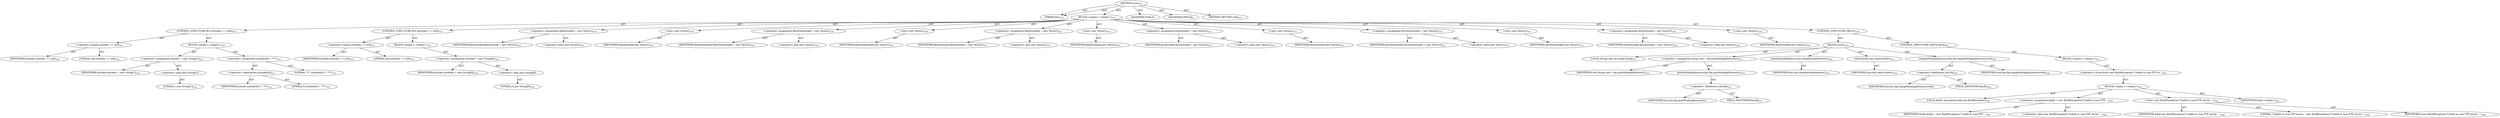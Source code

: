 digraph "scan" {  
"111669149697" [label = <(METHOD,scan)<SUB>219</SUB>> ]
"115964116992" [label = <(PARAM,this)<SUB>219</SUB>> ]
"25769803777" [label = <(BLOCK,&lt;empty&gt;,&lt;empty&gt;)<SUB>219</SUB>> ]
"47244640256" [label = <(CONTROL_STRUCTURE,IF,if (includes == null))<SUB>220</SUB>> ]
"30064771096" [label = <(&lt;operator&gt;.equals,includes == null)<SUB>220</SUB>> ]
"68719476934" [label = <(IDENTIFIER,includes,includes == null)<SUB>220</SUB>> ]
"90194313222" [label = <(LITERAL,null,includes == null)<SUB>220</SUB>> ]
"25769803778" [label = <(BLOCK,&lt;empty&gt;,&lt;empty&gt;)<SUB>220</SUB>> ]
"30064771097" [label = <(&lt;operator&gt;.assignment,includes = new String[1])<SUB>222</SUB>> ]
"68719476935" [label = <(IDENTIFIER,includes,includes = new String[1])<SUB>222</SUB>> ]
"30064771098" [label = <(&lt;operator&gt;.alloc,new String[1])> ]
"90194313223" [label = <(LITERAL,1,new String[1])<SUB>222</SUB>> ]
"30064771099" [label = <(&lt;operator&gt;.assignment,includes[0] = &quot;**&quot;)<SUB>223</SUB>> ]
"30064771100" [label = <(&lt;operator&gt;.indexAccess,includes[0])<SUB>223</SUB>> ]
"68719476936" [label = <(IDENTIFIER,includes,includes[0] = &quot;**&quot;)<SUB>223</SUB>> ]
"90194313224" [label = <(LITERAL,0,includes[0] = &quot;**&quot;)<SUB>223</SUB>> ]
"90194313225" [label = <(LITERAL,&quot;**&quot;,includes[0] = &quot;**&quot;)<SUB>223</SUB>> ]
"47244640257" [label = <(CONTROL_STRUCTURE,IF,if (excludes == null))<SUB>225</SUB>> ]
"30064771101" [label = <(&lt;operator&gt;.equals,excludes == null)<SUB>225</SUB>> ]
"68719476937" [label = <(IDENTIFIER,excludes,excludes == null)<SUB>225</SUB>> ]
"90194313226" [label = <(LITERAL,null,excludes == null)<SUB>225</SUB>> ]
"25769803779" [label = <(BLOCK,&lt;empty&gt;,&lt;empty&gt;)<SUB>225</SUB>> ]
"30064771102" [label = <(&lt;operator&gt;.assignment,excludes = new String[0])<SUB>226</SUB>> ]
"68719476938" [label = <(IDENTIFIER,excludes,excludes = new String[0])<SUB>226</SUB>> ]
"30064771103" [label = <(&lt;operator&gt;.alloc,new String[0])> ]
"90194313227" [label = <(LITERAL,0,new String[0])<SUB>226</SUB>> ]
"30064771104" [label = <(&lt;operator&gt;.assignment,filesIncluded = new Vector())<SUB>229</SUB>> ]
"68719476939" [label = <(IDENTIFIER,filesIncluded,filesIncluded = new Vector())<SUB>229</SUB>> ]
"30064771105" [label = <(&lt;operator&gt;.alloc,new Vector())<SUB>229</SUB>> ]
"30064771106" [label = <(&lt;init&gt;,new Vector())<SUB>229</SUB>> ]
"68719476940" [label = <(IDENTIFIER,filesIncluded,new Vector())<SUB>229</SUB>> ]
"30064771107" [label = <(&lt;operator&gt;.assignment,filesNotIncluded = new Vector())<SUB>230</SUB>> ]
"68719476941" [label = <(IDENTIFIER,filesNotIncluded,filesNotIncluded = new Vector())<SUB>230</SUB>> ]
"30064771108" [label = <(&lt;operator&gt;.alloc,new Vector())<SUB>230</SUB>> ]
"30064771109" [label = <(&lt;init&gt;,new Vector())<SUB>230</SUB>> ]
"68719476942" [label = <(IDENTIFIER,filesNotIncluded,new Vector())<SUB>230</SUB>> ]
"30064771110" [label = <(&lt;operator&gt;.assignment,filesExcluded = new Vector())<SUB>231</SUB>> ]
"68719476943" [label = <(IDENTIFIER,filesExcluded,filesExcluded = new Vector())<SUB>231</SUB>> ]
"30064771111" [label = <(&lt;operator&gt;.alloc,new Vector())<SUB>231</SUB>> ]
"30064771112" [label = <(&lt;init&gt;,new Vector())<SUB>231</SUB>> ]
"68719476944" [label = <(IDENTIFIER,filesExcluded,new Vector())<SUB>231</SUB>> ]
"30064771113" [label = <(&lt;operator&gt;.assignment,dirsIncluded = new Vector())<SUB>232</SUB>> ]
"68719476945" [label = <(IDENTIFIER,dirsIncluded,dirsIncluded = new Vector())<SUB>232</SUB>> ]
"30064771114" [label = <(&lt;operator&gt;.alloc,new Vector())<SUB>232</SUB>> ]
"30064771115" [label = <(&lt;init&gt;,new Vector())<SUB>232</SUB>> ]
"68719476946" [label = <(IDENTIFIER,dirsIncluded,new Vector())<SUB>232</SUB>> ]
"30064771116" [label = <(&lt;operator&gt;.assignment,dirsNotIncluded = new Vector())<SUB>233</SUB>> ]
"68719476947" [label = <(IDENTIFIER,dirsNotIncluded,dirsNotIncluded = new Vector())<SUB>233</SUB>> ]
"30064771117" [label = <(&lt;operator&gt;.alloc,new Vector())<SUB>233</SUB>> ]
"30064771118" [label = <(&lt;init&gt;,new Vector())<SUB>233</SUB>> ]
"68719476948" [label = <(IDENTIFIER,dirsNotIncluded,new Vector())<SUB>233</SUB>> ]
"30064771119" [label = <(&lt;operator&gt;.assignment,dirsExcluded = new Vector())<SUB>234</SUB>> ]
"68719476949" [label = <(IDENTIFIER,dirsExcluded,dirsExcluded = new Vector())<SUB>234</SUB>> ]
"30064771120" [label = <(&lt;operator&gt;.alloc,new Vector())<SUB>234</SUB>> ]
"30064771121" [label = <(&lt;init&gt;,new Vector())<SUB>234</SUB>> ]
"68719476950" [label = <(IDENTIFIER,dirsExcluded,new Vector())<SUB>234</SUB>> ]
"47244640258" [label = <(CONTROL_STRUCTURE,TRY,try)<SUB>236</SUB>> ]
"25769803780" [label = <(BLOCK,try,try)<SUB>236</SUB>> ]
"94489280512" [label = <(LOCAL,String cwd: java.lang.String)<SUB>237</SUB>> ]
"30064771122" [label = <(&lt;operator&gt;.assignment,String cwd = ftp.printWorkingDirectory())<SUB>237</SUB>> ]
"68719476951" [label = <(IDENTIFIER,cwd,String cwd = ftp.printWorkingDirectory())<SUB>237</SUB>> ]
"30064771123" [label = <(printWorkingDirectory,this.ftp.printWorkingDirectory())<SUB>237</SUB>> ]
"30064771124" [label = <(&lt;operator&gt;.fieldAccess,this.ftp)<SUB>237</SUB>> ]
"68719476952" [label = <(IDENTIFIER,this,this.ftp.printWorkingDirectory())> ]
"55834574857" [label = <(FIELD_IDENTIFIER,ftp,ftp)<SUB>237</SUB>> ]
"30064771125" [label = <(checkIncludePatterns,this.checkIncludePatterns())<SUB>240</SUB>> ]
"68719476736" [label = <(IDENTIFIER,this,this.checkIncludePatterns())<SUB>240</SUB>> ]
"30064771126" [label = <(clearCaches,this.clearCaches())<SUB>241</SUB>> ]
"68719476737" [label = <(IDENTIFIER,this,this.clearCaches())<SUB>241</SUB>> ]
"30064771127" [label = <(changeWorkingDirectory,this.ftp.changeWorkingDirectory(cwd))<SUB>242</SUB>> ]
"30064771128" [label = <(&lt;operator&gt;.fieldAccess,this.ftp)<SUB>242</SUB>> ]
"68719476953" [label = <(IDENTIFIER,this,this.ftp.changeWorkingDirectory(cwd))> ]
"55834574858" [label = <(FIELD_IDENTIFIER,ftp,ftp)<SUB>242</SUB>> ]
"68719476954" [label = <(IDENTIFIER,cwd,this.ftp.changeWorkingDirectory(cwd))<SUB>242</SUB>> ]
"47244640259" [label = <(CONTROL_STRUCTURE,CATCH,catch)<SUB>243</SUB>> ]
"25769803781" [label = <(BLOCK,&lt;empty&gt;,&lt;empty&gt;)<SUB>243</SUB>> ]
"30064771129" [label = <(&lt;operator&gt;.throw,throw new BuildException(&quot;Unable to scan FTP se...)<SUB>244</SUB>> ]
"25769803782" [label = <(BLOCK,&lt;empty&gt;,&lt;empty&gt;)<SUB>244</SUB>> ]
"94489280513" [label = <(LOCAL,$obj0: org.apache.tools.ant.BuildException)<SUB>244</SUB>> ]
"30064771130" [label = <(&lt;operator&gt;.assignment,$obj0 = new BuildException(&quot;Unable to scan FTP ...)<SUB>244</SUB>> ]
"68719476955" [label = <(IDENTIFIER,$obj0,$obj0 = new BuildException(&quot;Unable to scan FTP ...)<SUB>244</SUB>> ]
"30064771131" [label = <(&lt;operator&gt;.alloc,new BuildException(&quot;Unable to scan FTP server: ...)<SUB>244</SUB>> ]
"30064771132" [label = <(&lt;init&gt;,new BuildException(&quot;Unable to scan FTP server: ...)<SUB>244</SUB>> ]
"68719476956" [label = <(IDENTIFIER,$obj0,new BuildException(&quot;Unable to scan FTP server: ...)<SUB>244</SUB>> ]
"90194313228" [label = <(LITERAL,&quot;Unable to scan FTP server: &quot;,new BuildException(&quot;Unable to scan FTP server: ...)<SUB>244</SUB>> ]
"68719476957" [label = <(IDENTIFIER,e,new BuildException(&quot;Unable to scan FTP server: ...)<SUB>244</SUB>> ]
"68719476958" [label = <(IDENTIFIER,$obj0,&lt;empty&gt;)<SUB>244</SUB>> ]
"133143986230" [label = <(MODIFIER,PUBLIC)> ]
"133143986231" [label = <(MODIFIER,VIRTUAL)> ]
"128849018881" [label = <(METHOD_RETURN,void)<SUB>219</SUB>> ]
  "111669149697" -> "115964116992"  [ label = "AST: "] 
  "111669149697" -> "25769803777"  [ label = "AST: "] 
  "111669149697" -> "133143986230"  [ label = "AST: "] 
  "111669149697" -> "133143986231"  [ label = "AST: "] 
  "111669149697" -> "128849018881"  [ label = "AST: "] 
  "25769803777" -> "47244640256"  [ label = "AST: "] 
  "25769803777" -> "47244640257"  [ label = "AST: "] 
  "25769803777" -> "30064771104"  [ label = "AST: "] 
  "25769803777" -> "30064771106"  [ label = "AST: "] 
  "25769803777" -> "30064771107"  [ label = "AST: "] 
  "25769803777" -> "30064771109"  [ label = "AST: "] 
  "25769803777" -> "30064771110"  [ label = "AST: "] 
  "25769803777" -> "30064771112"  [ label = "AST: "] 
  "25769803777" -> "30064771113"  [ label = "AST: "] 
  "25769803777" -> "30064771115"  [ label = "AST: "] 
  "25769803777" -> "30064771116"  [ label = "AST: "] 
  "25769803777" -> "30064771118"  [ label = "AST: "] 
  "25769803777" -> "30064771119"  [ label = "AST: "] 
  "25769803777" -> "30064771121"  [ label = "AST: "] 
  "25769803777" -> "47244640258"  [ label = "AST: "] 
  "47244640256" -> "30064771096"  [ label = "AST: "] 
  "47244640256" -> "25769803778"  [ label = "AST: "] 
  "30064771096" -> "68719476934"  [ label = "AST: "] 
  "30064771096" -> "90194313222"  [ label = "AST: "] 
  "25769803778" -> "30064771097"  [ label = "AST: "] 
  "25769803778" -> "30064771099"  [ label = "AST: "] 
  "30064771097" -> "68719476935"  [ label = "AST: "] 
  "30064771097" -> "30064771098"  [ label = "AST: "] 
  "30064771098" -> "90194313223"  [ label = "AST: "] 
  "30064771099" -> "30064771100"  [ label = "AST: "] 
  "30064771099" -> "90194313225"  [ label = "AST: "] 
  "30064771100" -> "68719476936"  [ label = "AST: "] 
  "30064771100" -> "90194313224"  [ label = "AST: "] 
  "47244640257" -> "30064771101"  [ label = "AST: "] 
  "47244640257" -> "25769803779"  [ label = "AST: "] 
  "30064771101" -> "68719476937"  [ label = "AST: "] 
  "30064771101" -> "90194313226"  [ label = "AST: "] 
  "25769803779" -> "30064771102"  [ label = "AST: "] 
  "30064771102" -> "68719476938"  [ label = "AST: "] 
  "30064771102" -> "30064771103"  [ label = "AST: "] 
  "30064771103" -> "90194313227"  [ label = "AST: "] 
  "30064771104" -> "68719476939"  [ label = "AST: "] 
  "30064771104" -> "30064771105"  [ label = "AST: "] 
  "30064771106" -> "68719476940"  [ label = "AST: "] 
  "30064771107" -> "68719476941"  [ label = "AST: "] 
  "30064771107" -> "30064771108"  [ label = "AST: "] 
  "30064771109" -> "68719476942"  [ label = "AST: "] 
  "30064771110" -> "68719476943"  [ label = "AST: "] 
  "30064771110" -> "30064771111"  [ label = "AST: "] 
  "30064771112" -> "68719476944"  [ label = "AST: "] 
  "30064771113" -> "68719476945"  [ label = "AST: "] 
  "30064771113" -> "30064771114"  [ label = "AST: "] 
  "30064771115" -> "68719476946"  [ label = "AST: "] 
  "30064771116" -> "68719476947"  [ label = "AST: "] 
  "30064771116" -> "30064771117"  [ label = "AST: "] 
  "30064771118" -> "68719476948"  [ label = "AST: "] 
  "30064771119" -> "68719476949"  [ label = "AST: "] 
  "30064771119" -> "30064771120"  [ label = "AST: "] 
  "30064771121" -> "68719476950"  [ label = "AST: "] 
  "47244640258" -> "25769803780"  [ label = "AST: "] 
  "47244640258" -> "47244640259"  [ label = "AST: "] 
  "25769803780" -> "94489280512"  [ label = "AST: "] 
  "25769803780" -> "30064771122"  [ label = "AST: "] 
  "25769803780" -> "30064771125"  [ label = "AST: "] 
  "25769803780" -> "30064771126"  [ label = "AST: "] 
  "25769803780" -> "30064771127"  [ label = "AST: "] 
  "30064771122" -> "68719476951"  [ label = "AST: "] 
  "30064771122" -> "30064771123"  [ label = "AST: "] 
  "30064771123" -> "30064771124"  [ label = "AST: "] 
  "30064771124" -> "68719476952"  [ label = "AST: "] 
  "30064771124" -> "55834574857"  [ label = "AST: "] 
  "30064771125" -> "68719476736"  [ label = "AST: "] 
  "30064771126" -> "68719476737"  [ label = "AST: "] 
  "30064771127" -> "30064771128"  [ label = "AST: "] 
  "30064771127" -> "68719476954"  [ label = "AST: "] 
  "30064771128" -> "68719476953"  [ label = "AST: "] 
  "30064771128" -> "55834574858"  [ label = "AST: "] 
  "47244640259" -> "25769803781"  [ label = "AST: "] 
  "25769803781" -> "30064771129"  [ label = "AST: "] 
  "30064771129" -> "25769803782"  [ label = "AST: "] 
  "25769803782" -> "94489280513"  [ label = "AST: "] 
  "25769803782" -> "30064771130"  [ label = "AST: "] 
  "25769803782" -> "30064771132"  [ label = "AST: "] 
  "25769803782" -> "68719476958"  [ label = "AST: "] 
  "30064771130" -> "68719476955"  [ label = "AST: "] 
  "30064771130" -> "30064771131"  [ label = "AST: "] 
  "30064771132" -> "68719476956"  [ label = "AST: "] 
  "30064771132" -> "90194313228"  [ label = "AST: "] 
  "30064771132" -> "68719476957"  [ label = "AST: "] 
  "111669149697" -> "115964116992"  [ label = "DDG: "] 
}
